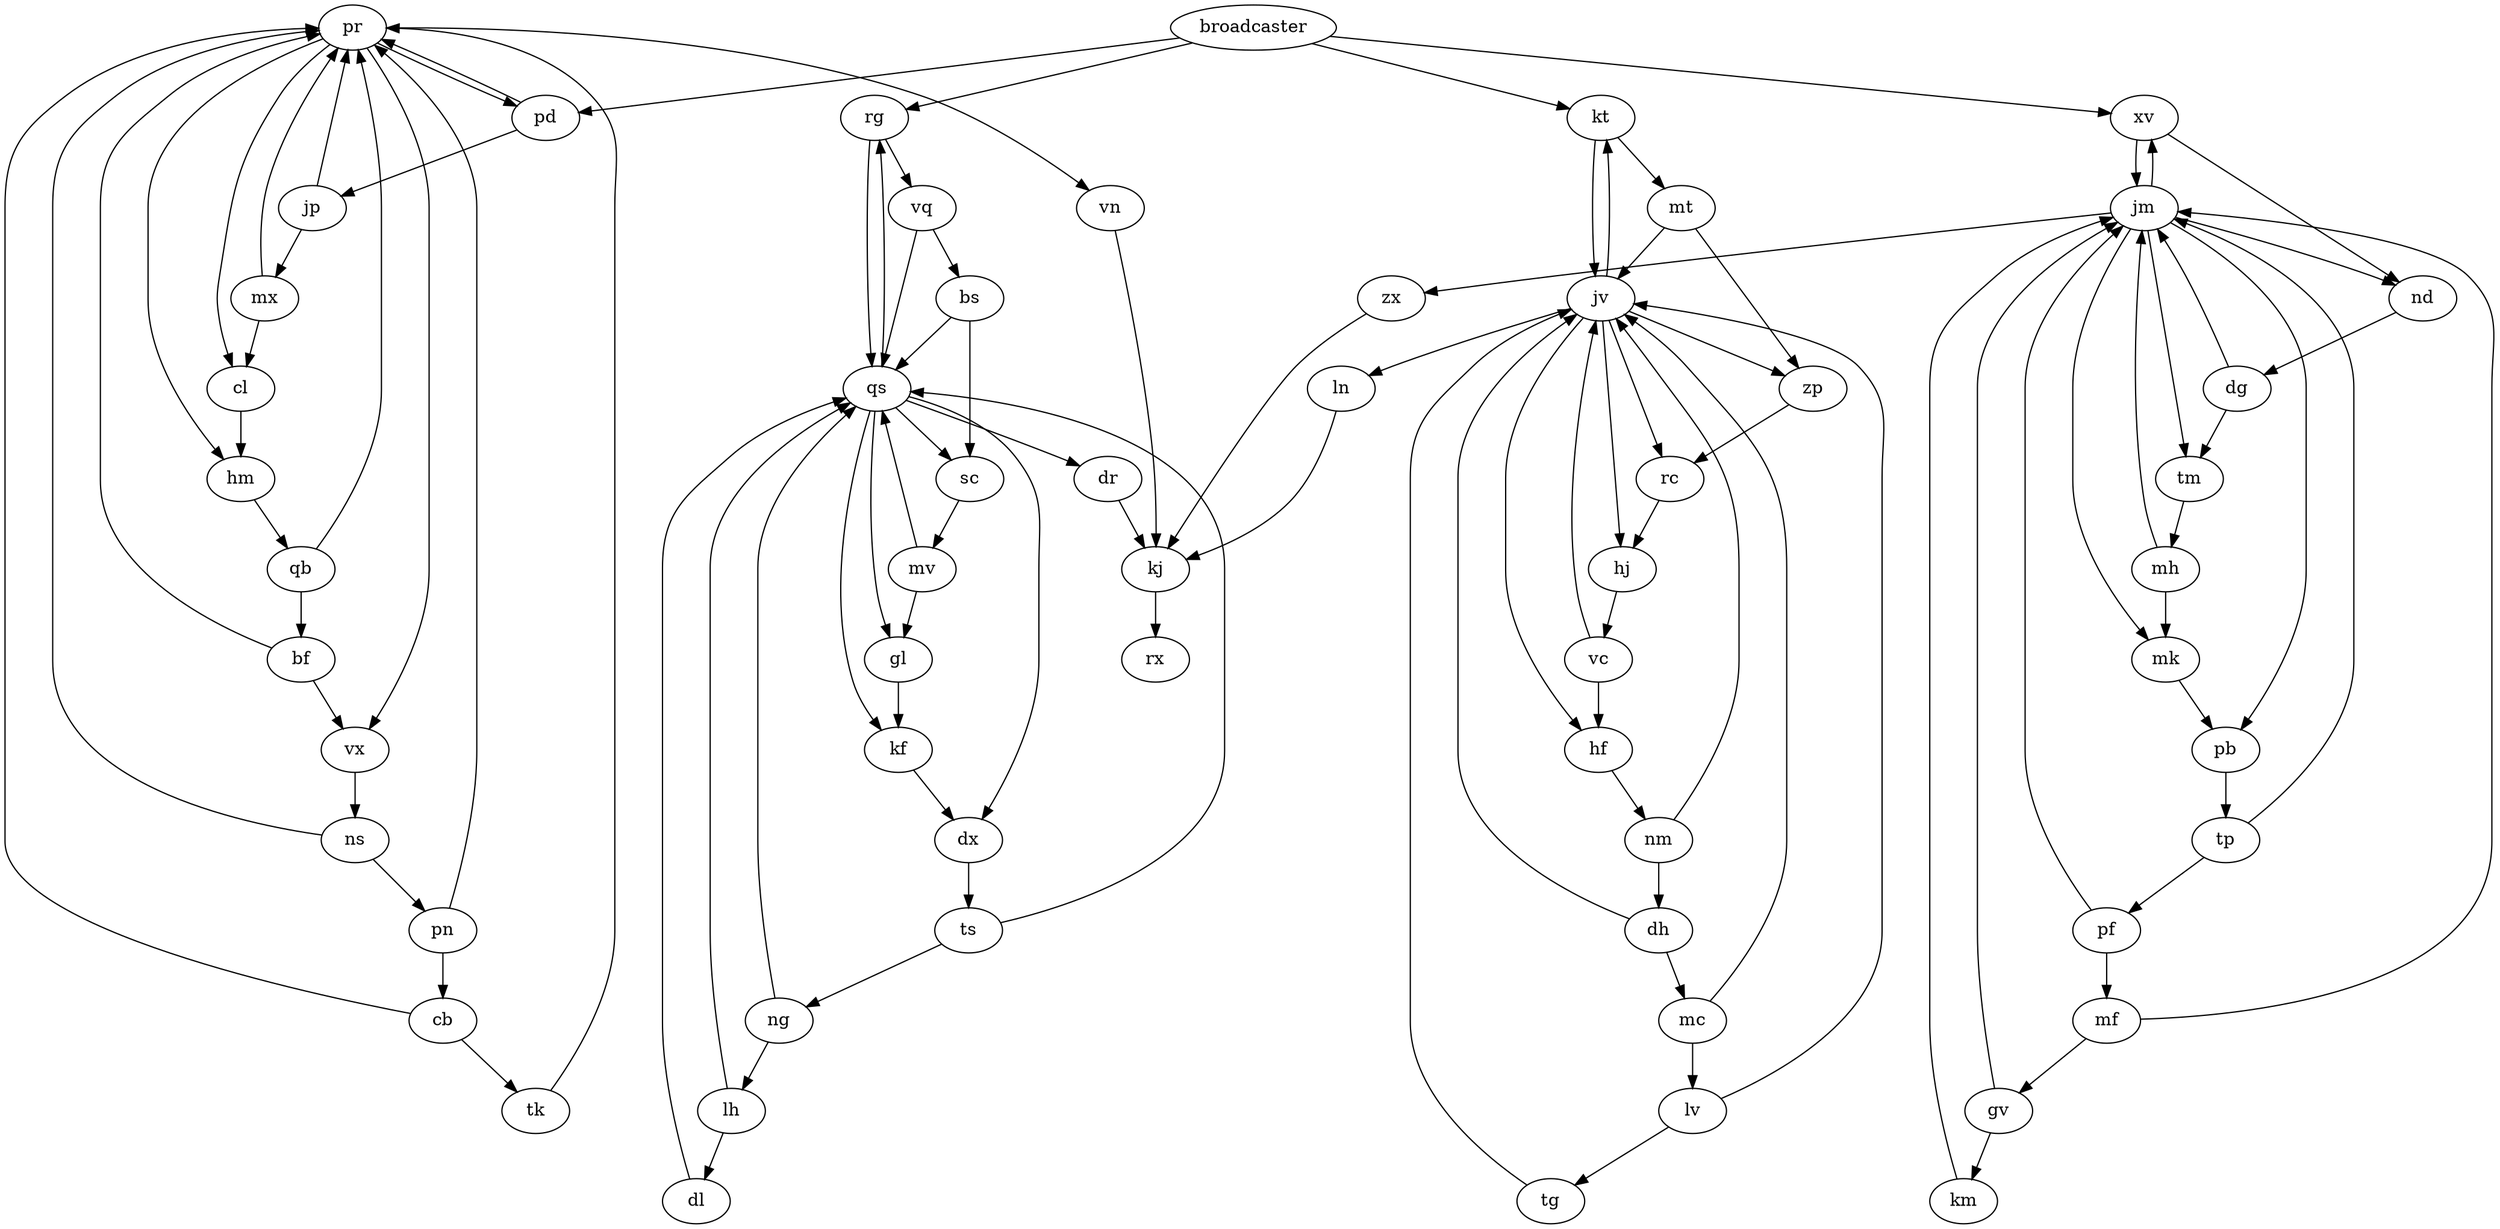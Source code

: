 digraph G {
pr -> {pd vx vn cl hm}
hm -> {qb}
nm -> {dh jv}
lv -> {jv tg}
dg -> {tm jm}
mt -> {jv zp}
ln -> {kj}
kj -> {rx}
dr -> {kj}
dx -> {ts}
qs -> {kf dr sc rg gl dx}
dh -> {jv mc}
rg -> {qs vq}
kt -> {jv mt}
lh -> {qs dl}
tp -> {pf jm}
bf -> {vx pr}
mv -> {qs gl}
ts -> {ng qs}
kf -> {dx}
gv -> {jm km}
dl -> {qs}
nd -> {dg}
km -> {jm}
ns -> {pr pn}
gl -> {kf}
pd -> {pr jp}
xv -> {nd jm}
hf -> {nm}
vx -> {ns}
vq -> {bs qs}
sc -> {mv}
jv -> {hj rc kt ln zp hf}
rc -> {hj}
jp -> {mx pr}
mf -> {gv jm}
zx -> {kj}
tg -> {jv}
bs -> {sc qs}
ng -> {qs lh}
tk -> {pr}
qb -> {bf pr}
pn -> {pr cb}
cl -> {hm}
pb -> {tp}
broadcaster -> {kt pd xv rg}
jm -> {pb tm zx mk xv nd}
vc -> {jv hf}
mc -> {jv lv}
mk -> {pb}
tm -> {mh}
cb -> {pr tk}
hj -> {vc}
zp -> {rc}
mh -> {mk jm}
pf -> {mf jm}
mx -> {cl pr}
vn -> {kj}
}
